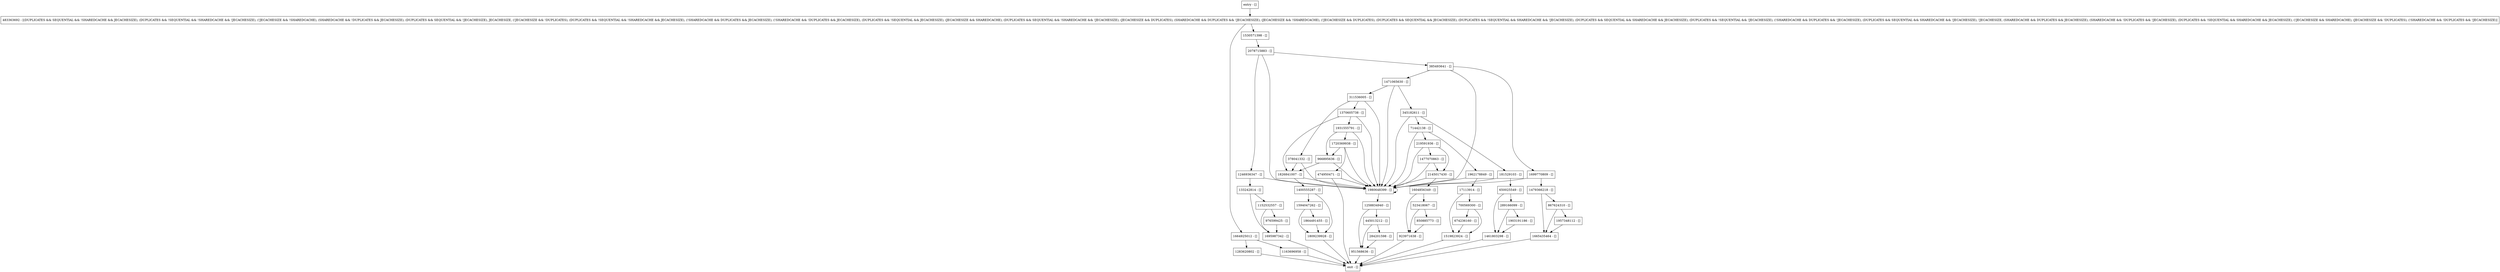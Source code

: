 digraph findINInTree {
node [shape=record];
1695987342 [label="1695987342 - []"];
1461803298 [label="1461803298 - []"];
2078715883 [label="2078715883 - []"];
674236160 [label="674236160 - []"];
1903191186 [label="1903191186 - []"];
1665435464 [label="1665435464 - []"];
1962178849 [label="1962178849 - []"];
483363692 [label="483363692 - [(DUPLICATES && SEQUENTIAL && !SHAREDCACHE && JECACHESIZE), (DUPLICATES && !SEQUENTIAL && !SHAREDCACHE && !JECACHESIZE), (!JECACHESIZE && !SHAREDCACHE), (SHAREDCACHE && !DUPLICATES && JECACHESIZE), (DUPLICATES && SEQUENTIAL && !JECACHESIZE), JECACHESIZE, (!JECACHESIZE && !DUPLICATES), (DUPLICATES && !SEQUENTIAL && !SHAREDCACHE && JECACHESIZE), (!SHAREDCACHE && DUPLICATES && JECACHESIZE), (!SHAREDCACHE && !DUPLICATES && JECACHESIZE), (DUPLICATES && !SEQUENTIAL && JECACHESIZE), (JECACHESIZE && SHAREDCACHE), (DUPLICATES && SEQUENTIAL && !SHAREDCACHE && !JECACHESIZE), (JECACHESIZE && DUPLICATES), (SHAREDCACHE && DUPLICATES && !JECACHESIZE), (JECACHESIZE && !SHAREDCACHE), (!JECACHESIZE && DUPLICATES), (DUPLICATES && SEQUENTIAL && JECACHESIZE), (DUPLICATES && !SEQUENTIAL && SHAREDCACHE && !JECACHESIZE), (DUPLICATES && SEQUENTIAL && SHAREDCACHE && JECACHESIZE), (DUPLICATES && !SEQUENTIAL && !JECACHESIZE), (!SHAREDCACHE && DUPLICATES && !JECACHESIZE), (DUPLICATES && SEQUENTIAL && SHAREDCACHE && !JECACHESIZE), !JECACHESIZE, (SHAREDCACHE && DUPLICATES && JECACHESIZE), (SHAREDCACHE && !DUPLICATES && !JECACHESIZE), (DUPLICATES && !SEQUENTIAL && SHAREDCACHE && JECACHESIZE), (!JECACHESIZE && SHAREDCACHE), (JECACHESIZE && !DUPLICATES), (!SHAREDCACHE && !DUPLICATES && !JECACHESIZE)]"];
385493641 [label="385493641 - []"];
1519823924 [label="1519823924 - []"];
311536005 [label="311536005 - []"];
181529103 [label="181529103 - []"];
474950471 [label="474950471 - []"];
71442138 [label="71442138 - []"];
1477070863 [label="1477070863 - []"];
1258834940 [label="1258834940 - []"];
1471065630 [label="1471065630 - []"];
133242814 [label="133242814 - []"];
1594047262 [label="1594047262 - []"];
1604856349 [label="1604856349 - []"];
966895636 [label="966895636 - []"];
1664925012 [label="1664925012 - []"];
951568636 [label="951568636 - []"];
1809239928 [label="1809239928 - []"];
1283620802 [label="1283620802 - []"];
345182611 [label="345182611 - []"];
1864491455 [label="1864491455 - []"];
entry [label="entry - []"];
exit [label="exit - []"];
445013212 [label="445013212 - []"];
17113914 [label="17113914 - []"];
867624310 [label="867624310 - []"];
650025549 [label="650025549 - []"];
976599425 [label="976599425 - []"];
1931555791 [label="1931555791 - []"];
1720369938 [label="1720369938 - []"];
1400555287 [label="1400555287 - []"];
1152532557 [label="1152532557 - []"];
923971638 [label="923971638 - []"];
1826841007 [label="1826841007 - []"];
1246936347 [label="1246936347 - []"];
1957348112 [label="1957348112 - []"];
284201598 [label="284201598 - []"];
289166099 [label="289166099 - []"];
523418067 [label="523418067 - []"];
1163696958 [label="1163696958 - []"];
1370605738 [label="1370605738 - []"];
378041332 [label="378041332 - []"];
700569300 [label="700569300 - []"];
1699770809 [label="1699770809 - []"];
1530571398 [label="1530571398 - []"];
219591936 [label="219591936 - []"];
1980648399 [label="1980648399 - []"];
850885773 [label="850885773 - []"];
2145017430 [label="2145017430 - []"];
1479366218 [label="1479366218 - []"];
entry;
exit;
1695987342 -> exit;
1461803298 -> exit;
2078715883 -> 385493641;
2078715883 -> 1246936347;
2078715883 -> 1980648399;
674236160 -> 1519823924;
1903191186 -> 1461803298;
1665435464 -> exit;
1962178849 -> 17113914;
1962178849 -> 1980648399;
483363692 -> 1664925012;
483363692 -> 1530571398;
385493641 -> 1471065630;
385493641 -> 1699770809;
385493641 -> 1980648399;
1519823924 -> exit;
311536005 -> 1370605738;
311536005 -> 378041332;
311536005 -> 1980648399;
181529103 -> 650025549;
181529103 -> 1980648399;
474950471 -> exit;
474950471 -> 1980648399;
71442138 -> 219591936;
71442138 -> 1980648399;
71442138 -> 1962178849;
1477070863 -> 2145017430;
1477070863 -> 1980648399;
1258834940 -> 445013212;
1258834940 -> 951568636;
1471065630 -> 311536005;
1471065630 -> 345182611;
1471065630 -> 1980648399;
133242814 -> 1152532557;
133242814 -> 1695987342;
1594047262 -> 1809239928;
1594047262 -> 1864491455;
1604856349 -> 523418067;
1604856349 -> 923971638;
966895636 -> 1826841007;
966895636 -> 1980648399;
1664925012 -> 1163696958;
1664925012 -> 1283620802;
951568636 -> exit;
1809239928 -> exit;
1283620802 -> exit;
345182611 -> 181529103;
345182611 -> 71442138;
345182611 -> 1980648399;
1864491455 -> 1809239928;
entry -> 483363692;
445013212 -> 951568636;
445013212 -> 284201598;
17113914 -> 1519823924;
17113914 -> 700569300;
867624310 -> 1665435464;
867624310 -> 1957348112;
650025549 -> 289166099;
650025549 -> 1461803298;
976599425 -> 1695987342;
1931555791 -> 966895636;
1931555791 -> 1980648399;
1931555791 -> 1720369938;
1720369938 -> 966895636;
1720369938 -> 474950471;
1720369938 -> 1980648399;
1400555287 -> 1594047262;
1400555287 -> 1809239928;
1152532557 -> 1695987342;
1152532557 -> 976599425;
923971638 -> exit;
1826841007 -> 1400555287;
1826841007 -> 1980648399;
1246936347 -> 133242814;
1246936347 -> 1980648399;
1957348112 -> 1665435464;
284201598 -> 951568636;
289166099 -> 1461803298;
289166099 -> 1903191186;
523418067 -> 923971638;
523418067 -> 850885773;
1163696958 -> exit;
1370605738 -> 1826841007;
1370605738 -> 1931555791;
1370605738 -> 1980648399;
378041332 -> 1826841007;
378041332 -> 1980648399;
700569300 -> 1519823924;
700569300 -> 674236160;
1699770809 -> 1479366218;
1699770809 -> 1980648399;
1530571398 -> 2078715883;
219591936 -> 2145017430;
219591936 -> 1477070863;
219591936 -> 1980648399;
1980648399 -> 1980648399;
1980648399 -> 1258834940;
850885773 -> 923971638;
2145017430 -> 1604856349;
2145017430 -> 1980648399;
1479366218 -> 1665435464;
1479366218 -> 867624310;
}
